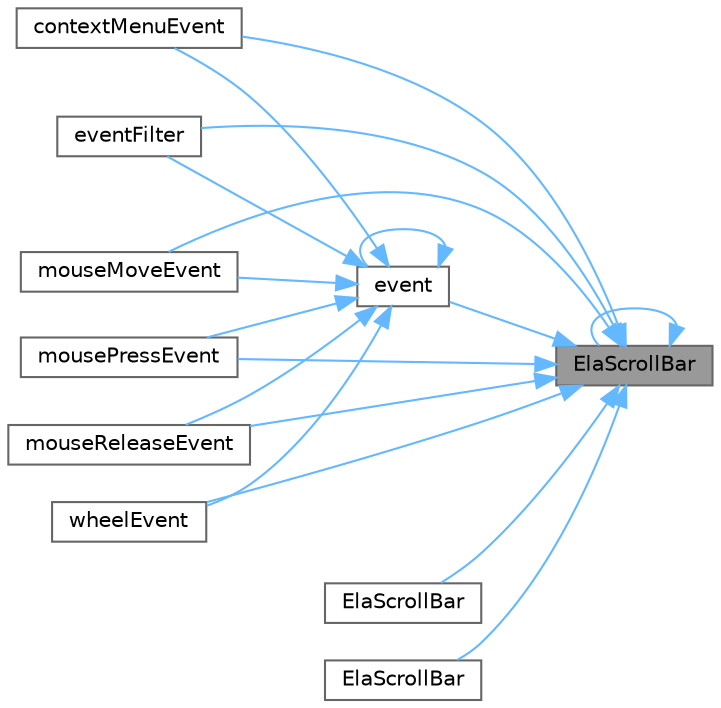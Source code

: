 digraph "ElaScrollBar"
{
 // LATEX_PDF_SIZE
  bgcolor="transparent";
  edge [fontname=Helvetica,fontsize=10,labelfontname=Helvetica,labelfontsize=10];
  node [fontname=Helvetica,fontsize=10,shape=box,height=0.2,width=0.4];
  rankdir="RL";
  Node1 [id="Node000001",label="ElaScrollBar",height=0.2,width=0.4,color="gray40", fillcolor="grey60", style="filled", fontcolor="black",tooltip="构造函数，初始化滚动条"];
  Node1 -> Node2 [id="edge1_Node000001_Node000002",dir="back",color="steelblue1",style="solid",tooltip=" "];
  Node2 [id="Node000002",label="contextMenuEvent",height=0.2,width=0.4,color="grey40", fillcolor="white", style="filled",URL="$class_ela_scroll_bar.html#a44332bad57b7f2706a832fd623853492",tooltip="上下文菜单事件处理"];
  Node1 -> Node3 [id="edge2_Node000001_Node000003",dir="back",color="steelblue1",style="solid",tooltip=" "];
  Node3 [id="Node000003",label="ElaScrollBar",height=0.2,width=0.4,color="grey40", fillcolor="white", style="filled",URL="$class_ela_scroll_bar.html#af925360a1493c875185136d2c679f5ed",tooltip="构造函数，初始化基于现有滚动条的滚动条"];
  Node1 -> Node4 [id="edge3_Node000001_Node000004",dir="back",color="steelblue1",style="solid",tooltip=" "];
  Node4 [id="Node000004",label="ElaScrollBar",height=0.2,width=0.4,color="grey40", fillcolor="white", style="filled",URL="$class_ela_scroll_bar.html#af86576e9953d6258ba366be4a3b1915d",tooltip="构造函数，初始化指定方向的滚动条"];
  Node1 -> Node1 [id="edge4_Node000001_Node000001",dir="back",color="steelblue1",style="solid",tooltip=" "];
  Node1 -> Node5 [id="edge5_Node000001_Node000005",dir="back",color="steelblue1",style="solid",tooltip=" "];
  Node5 [id="Node000005",label="event",height=0.2,width=0.4,color="grey40", fillcolor="white", style="filled",URL="$class_ela_scroll_bar.html#a4df57dfac7a608de1ed3dc7bceda487e",tooltip="事件处理"];
  Node5 -> Node2 [id="edge6_Node000005_Node000002",dir="back",color="steelblue1",style="solid",tooltip=" "];
  Node5 -> Node5 [id="edge7_Node000005_Node000005",dir="back",color="steelblue1",style="solid",tooltip=" "];
  Node5 -> Node6 [id="edge8_Node000005_Node000006",dir="back",color="steelblue1",style="solid",tooltip=" "];
  Node6 [id="Node000006",label="eventFilter",height=0.2,width=0.4,color="grey40", fillcolor="white", style="filled",URL="$class_ela_scroll_bar.html#a7eb87a6d4464680c455d278d1d32eba6",tooltip="事件过滤器"];
  Node5 -> Node7 [id="edge9_Node000005_Node000007",dir="back",color="steelblue1",style="solid",tooltip=" "];
  Node7 [id="Node000007",label="mouseMoveEvent",height=0.2,width=0.4,color="grey40", fillcolor="white", style="filled",URL="$class_ela_scroll_bar.html#a4d538d95963e25c7a27250e441321d72",tooltip="鼠标移动事件处理"];
  Node5 -> Node8 [id="edge10_Node000005_Node000008",dir="back",color="steelblue1",style="solid",tooltip=" "];
  Node8 [id="Node000008",label="mousePressEvent",height=0.2,width=0.4,color="grey40", fillcolor="white", style="filled",URL="$class_ela_scroll_bar.html#a7523c71b2bf60975302287ec8923f80e",tooltip="鼠标按下事件处理"];
  Node5 -> Node9 [id="edge11_Node000005_Node000009",dir="back",color="steelblue1",style="solid",tooltip=" "];
  Node9 [id="Node000009",label="mouseReleaseEvent",height=0.2,width=0.4,color="grey40", fillcolor="white", style="filled",URL="$class_ela_scroll_bar.html#a2de3e1806dc8e5d659fc1f35545a5b87",tooltip="鼠标释放事件处理"];
  Node5 -> Node10 [id="edge12_Node000005_Node000010",dir="back",color="steelblue1",style="solid",tooltip=" "];
  Node10 [id="Node000010",label="wheelEvent",height=0.2,width=0.4,color="grey40", fillcolor="white", style="filled",URL="$class_ela_scroll_bar.html#ab587e4e2fb0fcdf9ef13c64ee030ee7f",tooltip="鼠标滚轮事件处理"];
  Node1 -> Node6 [id="edge13_Node000001_Node000006",dir="back",color="steelblue1",style="solid",tooltip=" "];
  Node1 -> Node7 [id="edge14_Node000001_Node000007",dir="back",color="steelblue1",style="solid",tooltip=" "];
  Node1 -> Node8 [id="edge15_Node000001_Node000008",dir="back",color="steelblue1",style="solid",tooltip=" "];
  Node1 -> Node9 [id="edge16_Node000001_Node000009",dir="back",color="steelblue1",style="solid",tooltip=" "];
  Node1 -> Node10 [id="edge17_Node000001_Node000010",dir="back",color="steelblue1",style="solid",tooltip=" "];
}

